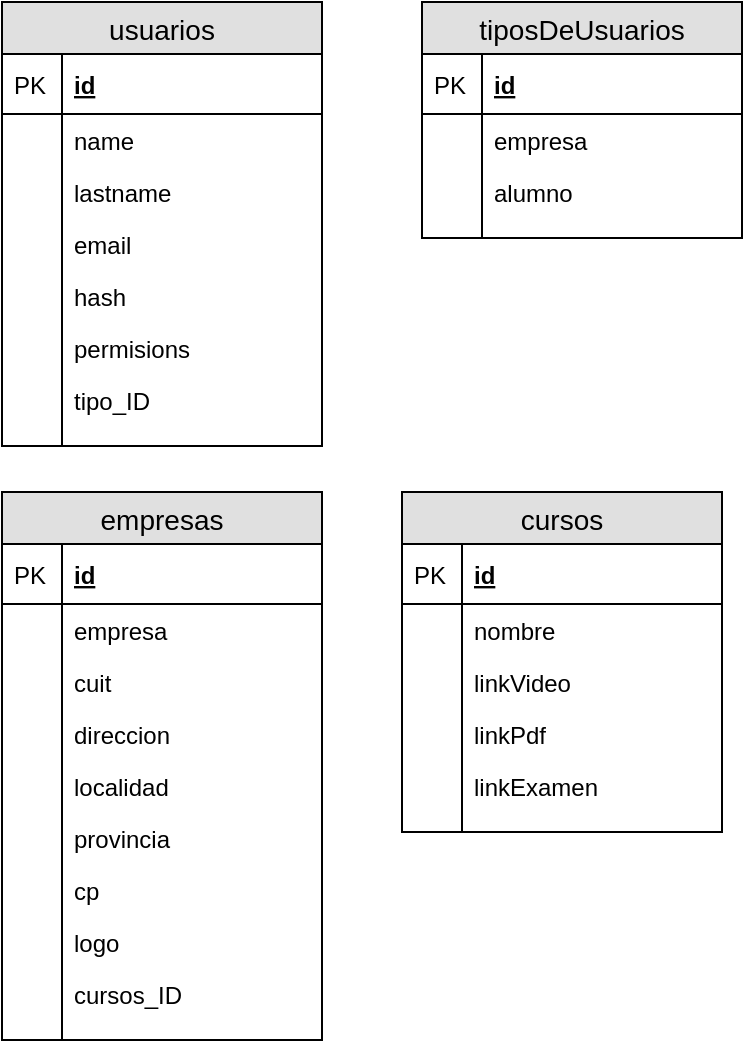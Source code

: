 <mxfile version="12.1.7" type="github" pages="1">
  <diagram id="rwCzeXzMKJZECigRZFu8" name="Page-1">
    <mxGraphModel dx="854" dy="468" grid="1" gridSize="10" guides="1" tooltips="1" connect="1" arrows="1" fold="1" page="1" pageScale="1" pageWidth="827" pageHeight="1169" math="0" shadow="0">
      <root>
        <mxCell id="0"/>
        <mxCell id="1" parent="0"/>
        <mxCell id="yXwIp1TPtq5uOMqV-L0E-1" value="usuarios" style="swimlane;fontStyle=0;childLayout=stackLayout;horizontal=1;startSize=26;fillColor=#e0e0e0;horizontalStack=0;resizeParent=1;resizeParentMax=0;resizeLast=0;collapsible=1;marginBottom=0;swimlaneFillColor=#ffffff;align=center;fontSize=14;" vertex="1" parent="1">
          <mxGeometry x="230" y="60" width="160" height="222" as="geometry"/>
        </mxCell>
        <mxCell id="yXwIp1TPtq5uOMqV-L0E-2" value="id" style="shape=partialRectangle;top=0;left=0;right=0;bottom=1;align=left;verticalAlign=middle;fillColor=none;spacingLeft=34;spacingRight=4;overflow=hidden;rotatable=0;points=[[0,0.5],[1,0.5]];portConstraint=eastwest;dropTarget=0;fontStyle=5;fontSize=12;" vertex="1" parent="yXwIp1TPtq5uOMqV-L0E-1">
          <mxGeometry y="26" width="160" height="30" as="geometry"/>
        </mxCell>
        <mxCell id="yXwIp1TPtq5uOMqV-L0E-3" value="PK" style="shape=partialRectangle;top=0;left=0;bottom=0;fillColor=none;align=left;verticalAlign=middle;spacingLeft=4;spacingRight=4;overflow=hidden;rotatable=0;points=[];portConstraint=eastwest;part=1;fontSize=12;" vertex="1" connectable="0" parent="yXwIp1TPtq5uOMqV-L0E-2">
          <mxGeometry width="30" height="30" as="geometry"/>
        </mxCell>
        <mxCell id="yXwIp1TPtq5uOMqV-L0E-4" value="name" style="shape=partialRectangle;top=0;left=0;right=0;bottom=0;align=left;verticalAlign=top;fillColor=none;spacingLeft=34;spacingRight=4;overflow=hidden;rotatable=0;points=[[0,0.5],[1,0.5]];portConstraint=eastwest;dropTarget=0;fontSize=12;" vertex="1" parent="yXwIp1TPtq5uOMqV-L0E-1">
          <mxGeometry y="56" width="160" height="26" as="geometry"/>
        </mxCell>
        <mxCell id="yXwIp1TPtq5uOMqV-L0E-5" value="" style="shape=partialRectangle;top=0;left=0;bottom=0;fillColor=none;align=left;verticalAlign=top;spacingLeft=4;spacingRight=4;overflow=hidden;rotatable=0;points=[];portConstraint=eastwest;part=1;fontSize=12;" vertex="1" connectable="0" parent="yXwIp1TPtq5uOMqV-L0E-4">
          <mxGeometry width="30" height="26" as="geometry"/>
        </mxCell>
        <mxCell id="yXwIp1TPtq5uOMqV-L0E-6" value="lastname" style="shape=partialRectangle;top=0;left=0;right=0;bottom=0;align=left;verticalAlign=top;fillColor=none;spacingLeft=34;spacingRight=4;overflow=hidden;rotatable=0;points=[[0,0.5],[1,0.5]];portConstraint=eastwest;dropTarget=0;fontSize=12;" vertex="1" parent="yXwIp1TPtq5uOMqV-L0E-1">
          <mxGeometry y="82" width="160" height="26" as="geometry"/>
        </mxCell>
        <mxCell id="yXwIp1TPtq5uOMqV-L0E-7" value="" style="shape=partialRectangle;top=0;left=0;bottom=0;fillColor=none;align=left;verticalAlign=top;spacingLeft=4;spacingRight=4;overflow=hidden;rotatable=0;points=[];portConstraint=eastwest;part=1;fontSize=12;" vertex="1" connectable="0" parent="yXwIp1TPtq5uOMqV-L0E-6">
          <mxGeometry width="30" height="26" as="geometry"/>
        </mxCell>
        <mxCell id="yXwIp1TPtq5uOMqV-L0E-8" value="email" style="shape=partialRectangle;top=0;left=0;right=0;bottom=0;align=left;verticalAlign=top;fillColor=none;spacingLeft=34;spacingRight=4;overflow=hidden;rotatable=0;points=[[0,0.5],[1,0.5]];portConstraint=eastwest;dropTarget=0;fontSize=12;" vertex="1" parent="yXwIp1TPtq5uOMqV-L0E-1">
          <mxGeometry y="108" width="160" height="26" as="geometry"/>
        </mxCell>
        <mxCell id="yXwIp1TPtq5uOMqV-L0E-9" value="" style="shape=partialRectangle;top=0;left=0;bottom=0;fillColor=none;align=left;verticalAlign=top;spacingLeft=4;spacingRight=4;overflow=hidden;rotatable=0;points=[];portConstraint=eastwest;part=1;fontSize=12;" vertex="1" connectable="0" parent="yXwIp1TPtq5uOMqV-L0E-8">
          <mxGeometry width="30" height="26" as="geometry"/>
        </mxCell>
        <mxCell id="yXwIp1TPtq5uOMqV-L0E-12" value="hash" style="shape=partialRectangle;top=0;left=0;right=0;bottom=0;align=left;verticalAlign=top;fillColor=none;spacingLeft=34;spacingRight=4;overflow=hidden;rotatable=0;points=[[0,0.5],[1,0.5]];portConstraint=eastwest;dropTarget=0;fontSize=12;" vertex="1" parent="yXwIp1TPtq5uOMqV-L0E-1">
          <mxGeometry y="134" width="160" height="26" as="geometry"/>
        </mxCell>
        <mxCell id="yXwIp1TPtq5uOMqV-L0E-13" value="" style="shape=partialRectangle;top=0;left=0;bottom=0;fillColor=none;align=left;verticalAlign=top;spacingLeft=4;spacingRight=4;overflow=hidden;rotatable=0;points=[];portConstraint=eastwest;part=1;fontSize=12;" vertex="1" connectable="0" parent="yXwIp1TPtq5uOMqV-L0E-12">
          <mxGeometry width="30" height="26" as="geometry"/>
        </mxCell>
        <mxCell id="yXwIp1TPtq5uOMqV-L0E-14" value="permisions" style="shape=partialRectangle;top=0;left=0;right=0;bottom=0;align=left;verticalAlign=top;fillColor=none;spacingLeft=34;spacingRight=4;overflow=hidden;rotatable=0;points=[[0,0.5],[1,0.5]];portConstraint=eastwest;dropTarget=0;fontSize=12;" vertex="1" parent="yXwIp1TPtq5uOMqV-L0E-1">
          <mxGeometry y="160" width="160" height="26" as="geometry"/>
        </mxCell>
        <mxCell id="yXwIp1TPtq5uOMqV-L0E-15" value="" style="shape=partialRectangle;top=0;left=0;bottom=0;fillColor=none;align=left;verticalAlign=top;spacingLeft=4;spacingRight=4;overflow=hidden;rotatable=0;points=[];portConstraint=eastwest;part=1;fontSize=12;" vertex="1" connectable="0" parent="yXwIp1TPtq5uOMqV-L0E-14">
          <mxGeometry width="30" height="26" as="geometry"/>
        </mxCell>
        <mxCell id="yXwIp1TPtq5uOMqV-L0E-16" value="tipo_ID" style="shape=partialRectangle;top=0;left=0;right=0;bottom=0;align=left;verticalAlign=top;fillColor=none;spacingLeft=34;spacingRight=4;overflow=hidden;rotatable=0;points=[[0,0.5],[1,0.5]];portConstraint=eastwest;dropTarget=0;fontSize=12;" vertex="1" parent="yXwIp1TPtq5uOMqV-L0E-1">
          <mxGeometry y="186" width="160" height="26" as="geometry"/>
        </mxCell>
        <mxCell id="yXwIp1TPtq5uOMqV-L0E-17" value="" style="shape=partialRectangle;top=0;left=0;bottom=0;fillColor=none;align=left;verticalAlign=top;spacingLeft=4;spacingRight=4;overflow=hidden;rotatable=0;points=[];portConstraint=eastwest;part=1;fontSize=12;" vertex="1" connectable="0" parent="yXwIp1TPtq5uOMqV-L0E-16">
          <mxGeometry width="30" height="26" as="geometry"/>
        </mxCell>
        <mxCell id="yXwIp1TPtq5uOMqV-L0E-10" value="" style="shape=partialRectangle;top=0;left=0;right=0;bottom=0;align=left;verticalAlign=top;fillColor=none;spacingLeft=34;spacingRight=4;overflow=hidden;rotatable=0;points=[[0,0.5],[1,0.5]];portConstraint=eastwest;dropTarget=0;fontSize=12;" vertex="1" parent="yXwIp1TPtq5uOMqV-L0E-1">
          <mxGeometry y="212" width="160" height="10" as="geometry"/>
        </mxCell>
        <mxCell id="yXwIp1TPtq5uOMqV-L0E-11" value="" style="shape=partialRectangle;top=0;left=0;bottom=0;fillColor=none;align=left;verticalAlign=top;spacingLeft=4;spacingRight=4;overflow=hidden;rotatable=0;points=[];portConstraint=eastwest;part=1;fontSize=12;" vertex="1" connectable="0" parent="yXwIp1TPtq5uOMqV-L0E-10">
          <mxGeometry width="30" height="10" as="geometry"/>
        </mxCell>
        <mxCell id="yXwIp1TPtq5uOMqV-L0E-18" value="tiposDeUsuarios" style="swimlane;fontStyle=0;childLayout=stackLayout;horizontal=1;startSize=26;fillColor=#e0e0e0;horizontalStack=0;resizeParent=1;resizeParentMax=0;resizeLast=0;collapsible=1;marginBottom=0;swimlaneFillColor=#ffffff;align=center;fontSize=14;" vertex="1" parent="1">
          <mxGeometry x="440" y="60" width="160" height="118" as="geometry"/>
        </mxCell>
        <mxCell id="yXwIp1TPtq5uOMqV-L0E-19" value="id" style="shape=partialRectangle;top=0;left=0;right=0;bottom=1;align=left;verticalAlign=middle;fillColor=none;spacingLeft=34;spacingRight=4;overflow=hidden;rotatable=0;points=[[0,0.5],[1,0.5]];portConstraint=eastwest;dropTarget=0;fontStyle=5;fontSize=12;" vertex="1" parent="yXwIp1TPtq5uOMqV-L0E-18">
          <mxGeometry y="26" width="160" height="30" as="geometry"/>
        </mxCell>
        <mxCell id="yXwIp1TPtq5uOMqV-L0E-20" value="PK" style="shape=partialRectangle;top=0;left=0;bottom=0;fillColor=none;align=left;verticalAlign=middle;spacingLeft=4;spacingRight=4;overflow=hidden;rotatable=0;points=[];portConstraint=eastwest;part=1;fontSize=12;" vertex="1" connectable="0" parent="yXwIp1TPtq5uOMqV-L0E-19">
          <mxGeometry width="30" height="30" as="geometry"/>
        </mxCell>
        <mxCell id="yXwIp1TPtq5uOMqV-L0E-21" value="empresa" style="shape=partialRectangle;top=0;left=0;right=0;bottom=0;align=left;verticalAlign=top;fillColor=none;spacingLeft=34;spacingRight=4;overflow=hidden;rotatable=0;points=[[0,0.5],[1,0.5]];portConstraint=eastwest;dropTarget=0;fontSize=12;" vertex="1" parent="yXwIp1TPtq5uOMqV-L0E-18">
          <mxGeometry y="56" width="160" height="26" as="geometry"/>
        </mxCell>
        <mxCell id="yXwIp1TPtq5uOMqV-L0E-22" value="" style="shape=partialRectangle;top=0;left=0;bottom=0;fillColor=none;align=left;verticalAlign=top;spacingLeft=4;spacingRight=4;overflow=hidden;rotatable=0;points=[];portConstraint=eastwest;part=1;fontSize=12;" vertex="1" connectable="0" parent="yXwIp1TPtq5uOMqV-L0E-21">
          <mxGeometry width="30" height="26" as="geometry"/>
        </mxCell>
        <mxCell id="yXwIp1TPtq5uOMqV-L0E-23" value="alumno" style="shape=partialRectangle;top=0;left=0;right=0;bottom=0;align=left;verticalAlign=top;fillColor=none;spacingLeft=34;spacingRight=4;overflow=hidden;rotatable=0;points=[[0,0.5],[1,0.5]];portConstraint=eastwest;dropTarget=0;fontSize=12;" vertex="1" parent="yXwIp1TPtq5uOMqV-L0E-18">
          <mxGeometry y="82" width="160" height="26" as="geometry"/>
        </mxCell>
        <mxCell id="yXwIp1TPtq5uOMqV-L0E-24" value="" style="shape=partialRectangle;top=0;left=0;bottom=0;fillColor=none;align=left;verticalAlign=top;spacingLeft=4;spacingRight=4;overflow=hidden;rotatable=0;points=[];portConstraint=eastwest;part=1;fontSize=12;" vertex="1" connectable="0" parent="yXwIp1TPtq5uOMqV-L0E-23">
          <mxGeometry width="30" height="26" as="geometry"/>
        </mxCell>
        <mxCell id="yXwIp1TPtq5uOMqV-L0E-33" value="" style="shape=partialRectangle;top=0;left=0;right=0;bottom=0;align=left;verticalAlign=top;fillColor=none;spacingLeft=34;spacingRight=4;overflow=hidden;rotatable=0;points=[[0,0.5],[1,0.5]];portConstraint=eastwest;dropTarget=0;fontSize=12;" vertex="1" parent="yXwIp1TPtq5uOMqV-L0E-18">
          <mxGeometry y="108" width="160" height="10" as="geometry"/>
        </mxCell>
        <mxCell id="yXwIp1TPtq5uOMqV-L0E-34" value="" style="shape=partialRectangle;top=0;left=0;bottom=0;fillColor=none;align=left;verticalAlign=top;spacingLeft=4;spacingRight=4;overflow=hidden;rotatable=0;points=[];portConstraint=eastwest;part=1;fontSize=12;" vertex="1" connectable="0" parent="yXwIp1TPtq5uOMqV-L0E-33">
          <mxGeometry width="30" height="10" as="geometry"/>
        </mxCell>
        <mxCell id="yXwIp1TPtq5uOMqV-L0E-35" value="cursos" style="swimlane;fontStyle=0;childLayout=stackLayout;horizontal=1;startSize=26;fillColor=#e0e0e0;horizontalStack=0;resizeParent=1;resizeParentMax=0;resizeLast=0;collapsible=1;marginBottom=0;swimlaneFillColor=#ffffff;align=center;fontSize=14;" vertex="1" parent="1">
          <mxGeometry x="430" y="305" width="160" height="170" as="geometry"/>
        </mxCell>
        <mxCell id="yXwIp1TPtq5uOMqV-L0E-36" value="id" style="shape=partialRectangle;top=0;left=0;right=0;bottom=1;align=left;verticalAlign=middle;fillColor=none;spacingLeft=34;spacingRight=4;overflow=hidden;rotatable=0;points=[[0,0.5],[1,0.5]];portConstraint=eastwest;dropTarget=0;fontStyle=5;fontSize=12;" vertex="1" parent="yXwIp1TPtq5uOMqV-L0E-35">
          <mxGeometry y="26" width="160" height="30" as="geometry"/>
        </mxCell>
        <mxCell id="yXwIp1TPtq5uOMqV-L0E-37" value="PK" style="shape=partialRectangle;top=0;left=0;bottom=0;fillColor=none;align=left;verticalAlign=middle;spacingLeft=4;spacingRight=4;overflow=hidden;rotatable=0;points=[];portConstraint=eastwest;part=1;fontSize=12;" vertex="1" connectable="0" parent="yXwIp1TPtq5uOMqV-L0E-36">
          <mxGeometry width="30" height="30" as="geometry"/>
        </mxCell>
        <mxCell id="yXwIp1TPtq5uOMqV-L0E-38" value="nombre" style="shape=partialRectangle;top=0;left=0;right=0;bottom=0;align=left;verticalAlign=top;fillColor=none;spacingLeft=34;spacingRight=4;overflow=hidden;rotatable=0;points=[[0,0.5],[1,0.5]];portConstraint=eastwest;dropTarget=0;fontSize=12;" vertex="1" parent="yXwIp1TPtq5uOMqV-L0E-35">
          <mxGeometry y="56" width="160" height="26" as="geometry"/>
        </mxCell>
        <mxCell id="yXwIp1TPtq5uOMqV-L0E-39" value="" style="shape=partialRectangle;top=0;left=0;bottom=0;fillColor=none;align=left;verticalAlign=top;spacingLeft=4;spacingRight=4;overflow=hidden;rotatable=0;points=[];portConstraint=eastwest;part=1;fontSize=12;" vertex="1" connectable="0" parent="yXwIp1TPtq5uOMqV-L0E-38">
          <mxGeometry width="30" height="26" as="geometry"/>
        </mxCell>
        <mxCell id="yXwIp1TPtq5uOMqV-L0E-40" value="linkVideo" style="shape=partialRectangle;top=0;left=0;right=0;bottom=0;align=left;verticalAlign=top;fillColor=none;spacingLeft=34;spacingRight=4;overflow=hidden;rotatable=0;points=[[0,0.5],[1,0.5]];portConstraint=eastwest;dropTarget=0;fontSize=12;" vertex="1" parent="yXwIp1TPtq5uOMqV-L0E-35">
          <mxGeometry y="82" width="160" height="26" as="geometry"/>
        </mxCell>
        <mxCell id="yXwIp1TPtq5uOMqV-L0E-41" value="" style="shape=partialRectangle;top=0;left=0;bottom=0;fillColor=none;align=left;verticalAlign=top;spacingLeft=4;spacingRight=4;overflow=hidden;rotatable=0;points=[];portConstraint=eastwest;part=1;fontSize=12;" vertex="1" connectable="0" parent="yXwIp1TPtq5uOMqV-L0E-40">
          <mxGeometry width="30" height="26" as="geometry"/>
        </mxCell>
        <mxCell id="yXwIp1TPtq5uOMqV-L0E-44" value="linkPdf" style="shape=partialRectangle;top=0;left=0;right=0;bottom=0;align=left;verticalAlign=top;fillColor=none;spacingLeft=34;spacingRight=4;overflow=hidden;rotatable=0;points=[[0,0.5],[1,0.5]];portConstraint=eastwest;dropTarget=0;fontSize=12;" vertex="1" parent="yXwIp1TPtq5uOMqV-L0E-35">
          <mxGeometry y="108" width="160" height="26" as="geometry"/>
        </mxCell>
        <mxCell id="yXwIp1TPtq5uOMqV-L0E-45" value="" style="shape=partialRectangle;top=0;left=0;bottom=0;fillColor=none;align=left;verticalAlign=top;spacingLeft=4;spacingRight=4;overflow=hidden;rotatable=0;points=[];portConstraint=eastwest;part=1;fontSize=12;" vertex="1" connectable="0" parent="yXwIp1TPtq5uOMqV-L0E-44">
          <mxGeometry width="30" height="26" as="geometry"/>
        </mxCell>
        <mxCell id="yXwIp1TPtq5uOMqV-L0E-46" value="linkExamen" style="shape=partialRectangle;top=0;left=0;right=0;bottom=0;align=left;verticalAlign=top;fillColor=none;spacingLeft=34;spacingRight=4;overflow=hidden;rotatable=0;points=[[0,0.5],[1,0.5]];portConstraint=eastwest;dropTarget=0;fontSize=12;" vertex="1" parent="yXwIp1TPtq5uOMqV-L0E-35">
          <mxGeometry y="134" width="160" height="26" as="geometry"/>
        </mxCell>
        <mxCell id="yXwIp1TPtq5uOMqV-L0E-47" value="" style="shape=partialRectangle;top=0;left=0;bottom=0;fillColor=none;align=left;verticalAlign=top;spacingLeft=4;spacingRight=4;overflow=hidden;rotatable=0;points=[];portConstraint=eastwest;part=1;fontSize=12;" vertex="1" connectable="0" parent="yXwIp1TPtq5uOMqV-L0E-46">
          <mxGeometry width="30" height="26" as="geometry"/>
        </mxCell>
        <mxCell id="yXwIp1TPtq5uOMqV-L0E-42" value="" style="shape=partialRectangle;top=0;left=0;right=0;bottom=0;align=left;verticalAlign=top;fillColor=none;spacingLeft=34;spacingRight=4;overflow=hidden;rotatable=0;points=[[0,0.5],[1,0.5]];portConstraint=eastwest;dropTarget=0;fontSize=12;" vertex="1" parent="yXwIp1TPtq5uOMqV-L0E-35">
          <mxGeometry y="160" width="160" height="10" as="geometry"/>
        </mxCell>
        <mxCell id="yXwIp1TPtq5uOMqV-L0E-43" value="" style="shape=partialRectangle;top=0;left=0;bottom=0;fillColor=none;align=left;verticalAlign=top;spacingLeft=4;spacingRight=4;overflow=hidden;rotatable=0;points=[];portConstraint=eastwest;part=1;fontSize=12;" vertex="1" connectable="0" parent="yXwIp1TPtq5uOMqV-L0E-42">
          <mxGeometry width="30" height="10" as="geometry"/>
        </mxCell>
        <mxCell id="yXwIp1TPtq5uOMqV-L0E-52" value="empresas" style="swimlane;fontStyle=0;childLayout=stackLayout;horizontal=1;startSize=26;fillColor=#e0e0e0;horizontalStack=0;resizeParent=1;resizeParentMax=0;resizeLast=0;collapsible=1;marginBottom=0;swimlaneFillColor=#ffffff;align=center;fontSize=14;" vertex="1" parent="1">
          <mxGeometry x="230" y="305" width="160" height="274" as="geometry"/>
        </mxCell>
        <mxCell id="yXwIp1TPtq5uOMqV-L0E-53" value="id" style="shape=partialRectangle;top=0;left=0;right=0;bottom=1;align=left;verticalAlign=middle;fillColor=none;spacingLeft=34;spacingRight=4;overflow=hidden;rotatable=0;points=[[0,0.5],[1,0.5]];portConstraint=eastwest;dropTarget=0;fontStyle=5;fontSize=12;" vertex="1" parent="yXwIp1TPtq5uOMqV-L0E-52">
          <mxGeometry y="26" width="160" height="30" as="geometry"/>
        </mxCell>
        <mxCell id="yXwIp1TPtq5uOMqV-L0E-54" value="PK" style="shape=partialRectangle;top=0;left=0;bottom=0;fillColor=none;align=left;verticalAlign=middle;spacingLeft=4;spacingRight=4;overflow=hidden;rotatable=0;points=[];portConstraint=eastwest;part=1;fontSize=12;" vertex="1" connectable="0" parent="yXwIp1TPtq5uOMqV-L0E-53">
          <mxGeometry width="30" height="30" as="geometry"/>
        </mxCell>
        <mxCell id="yXwIp1TPtq5uOMqV-L0E-55" value="empresa" style="shape=partialRectangle;top=0;left=0;right=0;bottom=0;align=left;verticalAlign=top;fillColor=none;spacingLeft=34;spacingRight=4;overflow=hidden;rotatable=0;points=[[0,0.5],[1,0.5]];portConstraint=eastwest;dropTarget=0;fontSize=12;" vertex="1" parent="yXwIp1TPtq5uOMqV-L0E-52">
          <mxGeometry y="56" width="160" height="26" as="geometry"/>
        </mxCell>
        <mxCell id="yXwIp1TPtq5uOMqV-L0E-56" value="" style="shape=partialRectangle;top=0;left=0;bottom=0;fillColor=none;align=left;verticalAlign=top;spacingLeft=4;spacingRight=4;overflow=hidden;rotatable=0;points=[];portConstraint=eastwest;part=1;fontSize=12;" vertex="1" connectable="0" parent="yXwIp1TPtq5uOMqV-L0E-55">
          <mxGeometry width="30" height="26" as="geometry"/>
        </mxCell>
        <mxCell id="yXwIp1TPtq5uOMqV-L0E-57" value="cuit" style="shape=partialRectangle;top=0;left=0;right=0;bottom=0;align=left;verticalAlign=top;fillColor=none;spacingLeft=34;spacingRight=4;overflow=hidden;rotatable=0;points=[[0,0.5],[1,0.5]];portConstraint=eastwest;dropTarget=0;fontSize=12;" vertex="1" parent="yXwIp1TPtq5uOMqV-L0E-52">
          <mxGeometry y="82" width="160" height="26" as="geometry"/>
        </mxCell>
        <mxCell id="yXwIp1TPtq5uOMqV-L0E-58" value="" style="shape=partialRectangle;top=0;left=0;bottom=0;fillColor=none;align=left;verticalAlign=top;spacingLeft=4;spacingRight=4;overflow=hidden;rotatable=0;points=[];portConstraint=eastwest;part=1;fontSize=12;" vertex="1" connectable="0" parent="yXwIp1TPtq5uOMqV-L0E-57">
          <mxGeometry width="30" height="26" as="geometry"/>
        </mxCell>
        <mxCell id="yXwIp1TPtq5uOMqV-L0E-61" value="direccion" style="shape=partialRectangle;top=0;left=0;right=0;bottom=0;align=left;verticalAlign=top;fillColor=none;spacingLeft=34;spacingRight=4;overflow=hidden;rotatable=0;points=[[0,0.5],[1,0.5]];portConstraint=eastwest;dropTarget=0;fontSize=12;" vertex="1" parent="yXwIp1TPtq5uOMqV-L0E-52">
          <mxGeometry y="108" width="160" height="26" as="geometry"/>
        </mxCell>
        <mxCell id="yXwIp1TPtq5uOMqV-L0E-62" value="" style="shape=partialRectangle;top=0;left=0;bottom=0;fillColor=none;align=left;verticalAlign=top;spacingLeft=4;spacingRight=4;overflow=hidden;rotatable=0;points=[];portConstraint=eastwest;part=1;fontSize=12;" vertex="1" connectable="0" parent="yXwIp1TPtq5uOMqV-L0E-61">
          <mxGeometry width="30" height="26" as="geometry"/>
        </mxCell>
        <mxCell id="yXwIp1TPtq5uOMqV-L0E-63" value="localidad" style="shape=partialRectangle;top=0;left=0;right=0;bottom=0;align=left;verticalAlign=top;fillColor=none;spacingLeft=34;spacingRight=4;overflow=hidden;rotatable=0;points=[[0,0.5],[1,0.5]];portConstraint=eastwest;dropTarget=0;fontSize=12;" vertex="1" parent="yXwIp1TPtq5uOMqV-L0E-52">
          <mxGeometry y="134" width="160" height="26" as="geometry"/>
        </mxCell>
        <mxCell id="yXwIp1TPtq5uOMqV-L0E-64" value="" style="shape=partialRectangle;top=0;left=0;bottom=0;fillColor=none;align=left;verticalAlign=top;spacingLeft=4;spacingRight=4;overflow=hidden;rotatable=0;points=[];portConstraint=eastwest;part=1;fontSize=12;" vertex="1" connectable="0" parent="yXwIp1TPtq5uOMqV-L0E-63">
          <mxGeometry width="30" height="26" as="geometry"/>
        </mxCell>
        <mxCell id="yXwIp1TPtq5uOMqV-L0E-65" value="provincia" style="shape=partialRectangle;top=0;left=0;right=0;bottom=0;align=left;verticalAlign=top;fillColor=none;spacingLeft=34;spacingRight=4;overflow=hidden;rotatable=0;points=[[0,0.5],[1,0.5]];portConstraint=eastwest;dropTarget=0;fontSize=12;" vertex="1" parent="yXwIp1TPtq5uOMqV-L0E-52">
          <mxGeometry y="160" width="160" height="26" as="geometry"/>
        </mxCell>
        <mxCell id="yXwIp1TPtq5uOMqV-L0E-66" value="" style="shape=partialRectangle;top=0;left=0;bottom=0;fillColor=none;align=left;verticalAlign=top;spacingLeft=4;spacingRight=4;overflow=hidden;rotatable=0;points=[];portConstraint=eastwest;part=1;fontSize=12;" vertex="1" connectable="0" parent="yXwIp1TPtq5uOMqV-L0E-65">
          <mxGeometry width="30" height="26" as="geometry"/>
        </mxCell>
        <mxCell id="yXwIp1TPtq5uOMqV-L0E-67" value="cp" style="shape=partialRectangle;top=0;left=0;right=0;bottom=0;align=left;verticalAlign=top;fillColor=none;spacingLeft=34;spacingRight=4;overflow=hidden;rotatable=0;points=[[0,0.5],[1,0.5]];portConstraint=eastwest;dropTarget=0;fontSize=12;" vertex="1" parent="yXwIp1TPtq5uOMqV-L0E-52">
          <mxGeometry y="186" width="160" height="26" as="geometry"/>
        </mxCell>
        <mxCell id="yXwIp1TPtq5uOMqV-L0E-68" value="" style="shape=partialRectangle;top=0;left=0;bottom=0;fillColor=none;align=left;verticalAlign=top;spacingLeft=4;spacingRight=4;overflow=hidden;rotatable=0;points=[];portConstraint=eastwest;part=1;fontSize=12;" vertex="1" connectable="0" parent="yXwIp1TPtq5uOMqV-L0E-67">
          <mxGeometry width="30" height="26" as="geometry"/>
        </mxCell>
        <mxCell id="yXwIp1TPtq5uOMqV-L0E-69" value="logo" style="shape=partialRectangle;top=0;left=0;right=0;bottom=0;align=left;verticalAlign=top;fillColor=none;spacingLeft=34;spacingRight=4;overflow=hidden;rotatable=0;points=[[0,0.5],[1,0.5]];portConstraint=eastwest;dropTarget=0;fontSize=12;" vertex="1" parent="yXwIp1TPtq5uOMqV-L0E-52">
          <mxGeometry y="212" width="160" height="26" as="geometry"/>
        </mxCell>
        <mxCell id="yXwIp1TPtq5uOMqV-L0E-70" value="" style="shape=partialRectangle;top=0;left=0;bottom=0;fillColor=none;align=left;verticalAlign=top;spacingLeft=4;spacingRight=4;overflow=hidden;rotatable=0;points=[];portConstraint=eastwest;part=1;fontSize=12;" vertex="1" connectable="0" parent="yXwIp1TPtq5uOMqV-L0E-69">
          <mxGeometry width="30" height="26" as="geometry"/>
        </mxCell>
        <mxCell id="yXwIp1TPtq5uOMqV-L0E-71" value="cursos_ID" style="shape=partialRectangle;top=0;left=0;right=0;bottom=0;align=left;verticalAlign=top;fillColor=none;spacingLeft=34;spacingRight=4;overflow=hidden;rotatable=0;points=[[0,0.5],[1,0.5]];portConstraint=eastwest;dropTarget=0;fontSize=12;" vertex="1" parent="yXwIp1TPtq5uOMqV-L0E-52">
          <mxGeometry y="238" width="160" height="26" as="geometry"/>
        </mxCell>
        <mxCell id="yXwIp1TPtq5uOMqV-L0E-72" value="" style="shape=partialRectangle;top=0;left=0;bottom=0;fillColor=none;align=left;verticalAlign=top;spacingLeft=4;spacingRight=4;overflow=hidden;rotatable=0;points=[];portConstraint=eastwest;part=1;fontSize=12;" vertex="1" connectable="0" parent="yXwIp1TPtq5uOMqV-L0E-71">
          <mxGeometry width="30" height="26" as="geometry"/>
        </mxCell>
        <mxCell id="yXwIp1TPtq5uOMqV-L0E-59" value="" style="shape=partialRectangle;top=0;left=0;right=0;bottom=0;align=left;verticalAlign=top;fillColor=none;spacingLeft=34;spacingRight=4;overflow=hidden;rotatable=0;points=[[0,0.5],[1,0.5]];portConstraint=eastwest;dropTarget=0;fontSize=12;" vertex="1" parent="yXwIp1TPtq5uOMqV-L0E-52">
          <mxGeometry y="264" width="160" height="10" as="geometry"/>
        </mxCell>
        <mxCell id="yXwIp1TPtq5uOMqV-L0E-60" value="" style="shape=partialRectangle;top=0;left=0;bottom=0;fillColor=none;align=left;verticalAlign=top;spacingLeft=4;spacingRight=4;overflow=hidden;rotatable=0;points=[];portConstraint=eastwest;part=1;fontSize=12;" vertex="1" connectable="0" parent="yXwIp1TPtq5uOMqV-L0E-59">
          <mxGeometry width="30" height="10" as="geometry"/>
        </mxCell>
      </root>
    </mxGraphModel>
  </diagram>
</mxfile>
